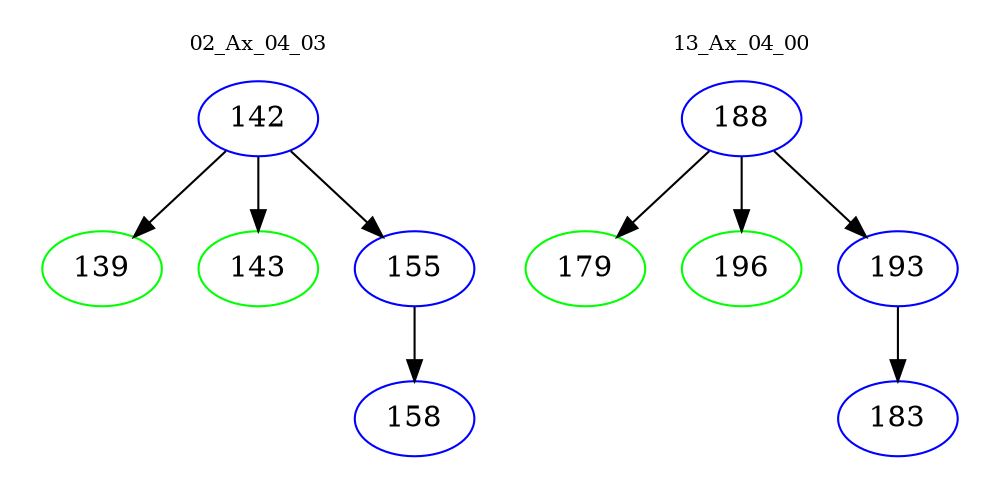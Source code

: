 digraph{
subgraph cluster_0 {
color = white
label = "02_Ax_04_03";
fontsize=10;
T0_142 [label="142", color="blue"]
T0_142 -> T0_139 [color="black"]
T0_139 [label="139", color="green"]
T0_142 -> T0_143 [color="black"]
T0_143 [label="143", color="green"]
T0_142 -> T0_155 [color="black"]
T0_155 [label="155", color="blue"]
T0_155 -> T0_158 [color="black"]
T0_158 [label="158", color="blue"]
}
subgraph cluster_1 {
color = white
label = "13_Ax_04_00";
fontsize=10;
T1_188 [label="188", color="blue"]
T1_188 -> T1_179 [color="black"]
T1_179 [label="179", color="green"]
T1_188 -> T1_196 [color="black"]
T1_196 [label="196", color="green"]
T1_188 -> T1_193 [color="black"]
T1_193 [label="193", color="blue"]
T1_193 -> T1_183 [color="black"]
T1_183 [label="183", color="blue"]
}
}
